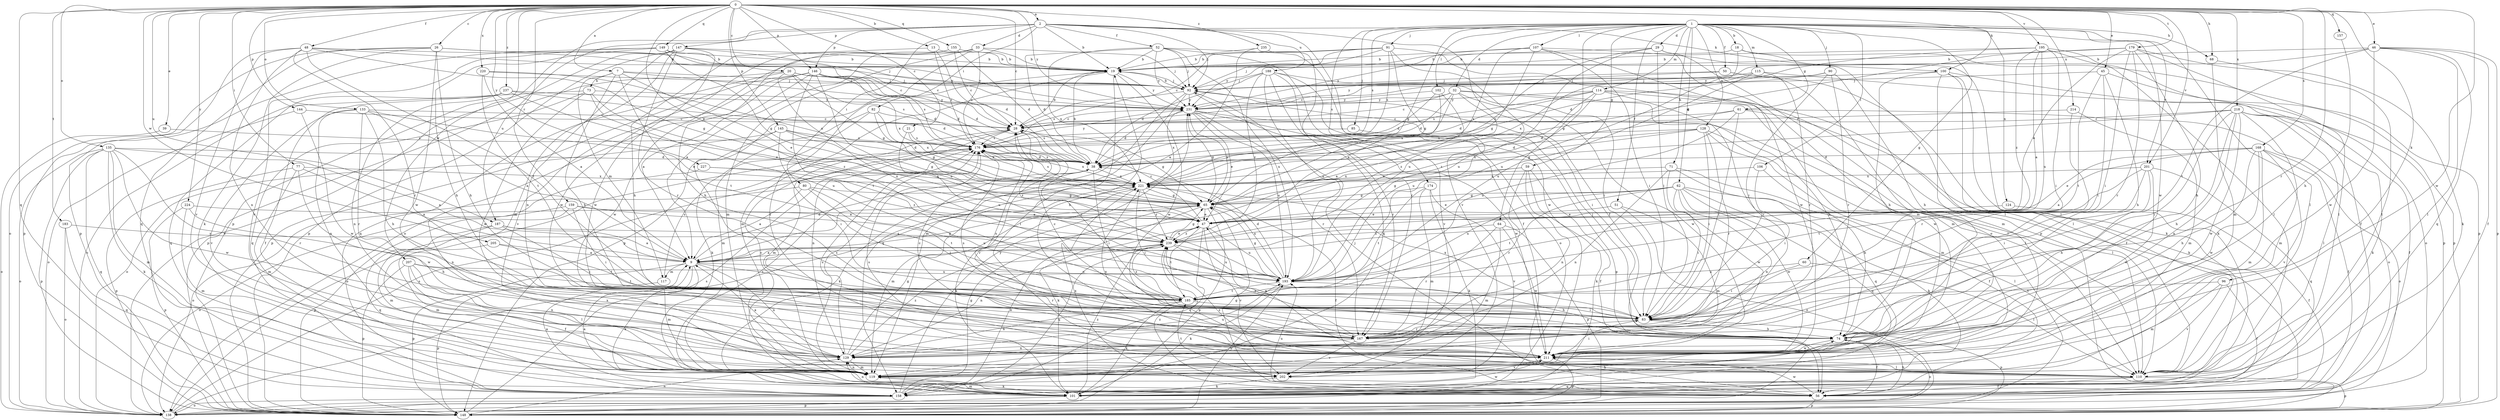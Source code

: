 strict digraph  {
0;
1;
2;
7;
9;
13;
18;
19;
20;
21;
26;
28;
29;
32;
33;
38;
39;
45;
46;
47;
48;
50;
51;
52;
56;
59;
60;
61;
62;
64;
65;
68;
71;
73;
74;
77;
80;
82;
83;
85;
90;
91;
92;
96;
100;
101;
102;
106;
107;
110;
114;
115;
117;
119;
124;
128;
129;
133;
135;
138;
144;
145;
146;
147;
148;
149;
155;
157;
158;
159;
167;
168;
174;
176;
179;
183;
185;
187;
188;
193;
195;
201;
202;
205;
207;
211;
214;
218;
220;
221;
224;
227;
231;
235;
237;
239;
0 -> 2  [label=a];
0 -> 7  [label=a];
0 -> 13  [label=b];
0 -> 20  [label=c];
0 -> 21  [label=c];
0 -> 26  [label=c];
0 -> 28  [label=c];
0 -> 39  [label=e];
0 -> 45  [label=e];
0 -> 46  [label=e];
0 -> 47  [label=e];
0 -> 48  [label=f];
0 -> 68  [label=h];
0 -> 77  [label=i];
0 -> 96  [label=k];
0 -> 100  [label=k];
0 -> 133  [label=o];
0 -> 135  [label=o];
0 -> 144  [label=p];
0 -> 145  [label=p];
0 -> 146  [label=p];
0 -> 149  [label=q];
0 -> 155  [label=q];
0 -> 157  [label=q];
0 -> 158  [label=q];
0 -> 159  [label=r];
0 -> 167  [label=r];
0 -> 168  [label=s];
0 -> 179  [label=t];
0 -> 183  [label=t];
0 -> 187  [label=u];
0 -> 195  [label=v];
0 -> 201  [label=v];
0 -> 205  [label=w];
0 -> 207  [label=w];
0 -> 211  [label=w];
0 -> 214  [label=x];
0 -> 218  [label=x];
0 -> 220  [label=x];
0 -> 224  [label=y];
0 -> 227  [label=y];
0 -> 231  [label=y];
0 -> 235  [label=z];
0 -> 237  [label=z];
1 -> 18  [label=b];
1 -> 29  [label=d];
1 -> 32  [label=d];
1 -> 50  [label=f];
1 -> 51  [label=f];
1 -> 59  [label=g];
1 -> 60  [label=g];
1 -> 61  [label=g];
1 -> 62  [label=g];
1 -> 64  [label=g];
1 -> 65  [label=g];
1 -> 68  [label=h];
1 -> 71  [label=h];
1 -> 85  [label=j];
1 -> 90  [label=j];
1 -> 91  [label=j];
1 -> 102  [label=l];
1 -> 106  [label=l];
1 -> 107  [label=l];
1 -> 110  [label=l];
1 -> 114  [label=m];
1 -> 115  [label=m];
1 -> 124  [label=n];
1 -> 128  [label=n];
1 -> 174  [label=s];
1 -> 176  [label=s];
1 -> 201  [label=v];
1 -> 211  [label=w];
2 -> 19  [label=b];
2 -> 33  [label=d];
2 -> 52  [label=f];
2 -> 56  [label=f];
2 -> 80  [label=i];
2 -> 82  [label=i];
2 -> 92  [label=j];
2 -> 100  [label=k];
2 -> 146  [label=p];
2 -> 147  [label=p];
2 -> 148  [label=p];
2 -> 187  [label=u];
2 -> 188  [label=u];
2 -> 202  [label=v];
7 -> 38  [label=d];
7 -> 47  [label=e];
7 -> 73  [label=h];
7 -> 74  [label=h];
7 -> 92  [label=j];
7 -> 117  [label=m];
7 -> 185  [label=t];
9 -> 38  [label=d];
9 -> 65  [label=g];
9 -> 101  [label=k];
9 -> 117  [label=m];
9 -> 119  [label=m];
9 -> 129  [label=n];
9 -> 148  [label=p];
9 -> 167  [label=r];
9 -> 193  [label=u];
13 -> 19  [label=b];
13 -> 38  [label=d];
13 -> 74  [label=h];
13 -> 176  [label=s];
18 -> 19  [label=b];
18 -> 110  [label=l];
18 -> 148  [label=p];
18 -> 193  [label=u];
19 -> 92  [label=j];
19 -> 110  [label=l];
19 -> 119  [label=m];
19 -> 148  [label=p];
19 -> 211  [label=w];
19 -> 231  [label=y];
20 -> 38  [label=d];
20 -> 65  [label=g];
20 -> 92  [label=j];
20 -> 148  [label=p];
20 -> 158  [label=q];
20 -> 176  [label=s];
20 -> 193  [label=u];
21 -> 176  [label=s];
21 -> 193  [label=u];
21 -> 221  [label=x];
26 -> 19  [label=b];
26 -> 74  [label=h];
26 -> 101  [label=k];
26 -> 138  [label=o];
26 -> 158  [label=q];
26 -> 211  [label=w];
26 -> 231  [label=y];
28 -> 19  [label=b];
28 -> 65  [label=g];
28 -> 119  [label=m];
28 -> 129  [label=n];
28 -> 176  [label=s];
29 -> 19  [label=b];
29 -> 83  [label=i];
29 -> 119  [label=m];
29 -> 138  [label=o];
29 -> 193  [label=u];
29 -> 221  [label=x];
32 -> 9  [label=a];
32 -> 28  [label=c];
32 -> 38  [label=d];
32 -> 74  [label=h];
32 -> 110  [label=l];
32 -> 211  [label=w];
32 -> 221  [label=x];
32 -> 231  [label=y];
33 -> 9  [label=a];
33 -> 19  [label=b];
33 -> 92  [label=j];
33 -> 110  [label=l];
33 -> 119  [label=m];
33 -> 138  [label=o];
33 -> 176  [label=s];
38 -> 19  [label=b];
38 -> 83  [label=i];
38 -> 101  [label=k];
38 -> 167  [label=r];
38 -> 176  [label=s];
38 -> 221  [label=x];
39 -> 138  [label=o];
39 -> 176  [label=s];
45 -> 74  [label=h];
45 -> 83  [label=i];
45 -> 92  [label=j];
45 -> 148  [label=p];
45 -> 185  [label=t];
46 -> 19  [label=b];
46 -> 56  [label=f];
46 -> 110  [label=l];
46 -> 148  [label=p];
46 -> 158  [label=q];
46 -> 185  [label=t];
46 -> 211  [label=w];
46 -> 231  [label=y];
47 -> 28  [label=c];
47 -> 158  [label=q];
47 -> 185  [label=t];
47 -> 193  [label=u];
47 -> 202  [label=v];
47 -> 239  [label=z];
48 -> 19  [label=b];
48 -> 65  [label=g];
48 -> 92  [label=j];
48 -> 129  [label=n];
48 -> 148  [label=p];
48 -> 167  [label=r];
48 -> 185  [label=t];
48 -> 202  [label=v];
50 -> 92  [label=j];
50 -> 101  [label=k];
50 -> 119  [label=m];
50 -> 231  [label=y];
51 -> 47  [label=e];
51 -> 119  [label=m];
51 -> 138  [label=o];
52 -> 19  [label=b];
52 -> 38  [label=d];
52 -> 56  [label=f];
52 -> 92  [label=j];
52 -> 193  [label=u];
52 -> 211  [label=w];
52 -> 221  [label=x];
52 -> 231  [label=y];
56 -> 65  [label=g];
56 -> 74  [label=h];
56 -> 92  [label=j];
56 -> 148  [label=p];
56 -> 176  [label=s];
56 -> 193  [label=u];
56 -> 211  [label=w];
56 -> 221  [label=x];
56 -> 239  [label=z];
59 -> 56  [label=f];
59 -> 65  [label=g];
59 -> 101  [label=k];
59 -> 129  [label=n];
59 -> 167  [label=r];
59 -> 221  [label=x];
60 -> 83  [label=i];
60 -> 110  [label=l];
60 -> 193  [label=u];
61 -> 28  [label=c];
61 -> 38  [label=d];
61 -> 83  [label=i];
61 -> 101  [label=k];
61 -> 138  [label=o];
61 -> 193  [label=u];
62 -> 47  [label=e];
62 -> 65  [label=g];
62 -> 83  [label=i];
62 -> 101  [label=k];
62 -> 110  [label=l];
62 -> 129  [label=n];
62 -> 158  [label=q];
62 -> 185  [label=t];
62 -> 193  [label=u];
62 -> 211  [label=w];
64 -> 119  [label=m];
64 -> 148  [label=p];
64 -> 167  [label=r];
64 -> 211  [label=w];
64 -> 239  [label=z];
65 -> 47  [label=e];
65 -> 56  [label=f];
65 -> 101  [label=k];
65 -> 148  [label=p];
65 -> 231  [label=y];
68 -> 110  [label=l];
68 -> 119  [label=m];
71 -> 56  [label=f];
71 -> 129  [label=n];
71 -> 158  [label=q];
71 -> 211  [label=w];
71 -> 221  [label=x];
73 -> 138  [label=o];
73 -> 158  [label=q];
73 -> 193  [label=u];
73 -> 211  [label=w];
73 -> 231  [label=y];
73 -> 239  [label=z];
74 -> 19  [label=b];
74 -> 56  [label=f];
74 -> 92  [label=j];
74 -> 138  [label=o];
74 -> 211  [label=w];
77 -> 9  [label=a];
77 -> 119  [label=m];
77 -> 148  [label=p];
77 -> 211  [label=w];
77 -> 221  [label=x];
80 -> 9  [label=a];
80 -> 65  [label=g];
80 -> 83  [label=i];
80 -> 138  [label=o];
80 -> 185  [label=t];
82 -> 28  [label=c];
82 -> 65  [label=g];
82 -> 101  [label=k];
82 -> 119  [label=m];
82 -> 221  [label=x];
83 -> 28  [label=c];
83 -> 74  [label=h];
83 -> 148  [label=p];
83 -> 167  [label=r];
83 -> 176  [label=s];
83 -> 221  [label=x];
85 -> 148  [label=p];
85 -> 176  [label=s];
90 -> 28  [label=c];
90 -> 74  [label=h];
90 -> 83  [label=i];
90 -> 92  [label=j];
90 -> 167  [label=r];
91 -> 19  [label=b];
91 -> 28  [label=c];
91 -> 65  [label=g];
91 -> 92  [label=j];
91 -> 148  [label=p];
91 -> 176  [label=s];
91 -> 193  [label=u];
91 -> 231  [label=y];
92 -> 19  [label=b];
92 -> 83  [label=i];
92 -> 119  [label=m];
92 -> 158  [label=q];
92 -> 167  [label=r];
92 -> 176  [label=s];
92 -> 231  [label=y];
96 -> 56  [label=f];
96 -> 119  [label=m];
96 -> 185  [label=t];
96 -> 202  [label=v];
100 -> 74  [label=h];
100 -> 92  [label=j];
100 -> 101  [label=k];
100 -> 110  [label=l];
100 -> 119  [label=m];
100 -> 138  [label=o];
101 -> 9  [label=a];
101 -> 119  [label=m];
101 -> 129  [label=n];
101 -> 148  [label=p];
101 -> 239  [label=z];
102 -> 38  [label=d];
102 -> 47  [label=e];
102 -> 231  [label=y];
102 -> 239  [label=z];
106 -> 74  [label=h];
106 -> 83  [label=i];
106 -> 221  [label=x];
107 -> 19  [label=b];
107 -> 65  [label=g];
107 -> 83  [label=i];
107 -> 110  [label=l];
107 -> 211  [label=w];
107 -> 221  [label=x];
107 -> 231  [label=y];
110 -> 56  [label=f];
110 -> 148  [label=p];
110 -> 158  [label=q];
110 -> 176  [label=s];
110 -> 239  [label=z];
114 -> 38  [label=d];
114 -> 56  [label=f];
114 -> 167  [label=r];
114 -> 176  [label=s];
114 -> 193  [label=u];
114 -> 211  [label=w];
114 -> 231  [label=y];
114 -> 239  [label=z];
115 -> 92  [label=j];
115 -> 148  [label=p];
115 -> 167  [label=r];
115 -> 193  [label=u];
115 -> 221  [label=x];
117 -> 148  [label=p];
117 -> 176  [label=s];
119 -> 28  [label=c];
119 -> 101  [label=k];
119 -> 129  [label=n];
119 -> 176  [label=s];
124 -> 47  [label=e];
124 -> 56  [label=f];
128 -> 38  [label=d];
128 -> 83  [label=i];
128 -> 110  [label=l];
128 -> 119  [label=m];
128 -> 167  [label=r];
128 -> 176  [label=s];
128 -> 221  [label=x];
129 -> 9  [label=a];
129 -> 65  [label=g];
129 -> 119  [label=m];
129 -> 176  [label=s];
129 -> 193  [label=u];
129 -> 239  [label=z];
133 -> 9  [label=a];
133 -> 28  [label=c];
133 -> 47  [label=e];
133 -> 74  [label=h];
133 -> 129  [label=n];
133 -> 167  [label=r];
133 -> 202  [label=v];
135 -> 9  [label=a];
135 -> 38  [label=d];
135 -> 101  [label=k];
135 -> 119  [label=m];
135 -> 138  [label=o];
135 -> 148  [label=p];
135 -> 158  [label=q];
135 -> 167  [label=r];
135 -> 211  [label=w];
138 -> 176  [label=s];
138 -> 221  [label=x];
144 -> 28  [label=c];
144 -> 138  [label=o];
144 -> 211  [label=w];
145 -> 38  [label=d];
145 -> 65  [label=g];
145 -> 83  [label=i];
145 -> 138  [label=o];
145 -> 167  [label=r];
145 -> 176  [label=s];
146 -> 9  [label=a];
146 -> 38  [label=d];
146 -> 92  [label=j];
146 -> 148  [label=p];
146 -> 176  [label=s];
146 -> 185  [label=t];
146 -> 193  [label=u];
146 -> 202  [label=v];
146 -> 211  [label=w];
146 -> 221  [label=x];
147 -> 19  [label=b];
147 -> 28  [label=c];
147 -> 119  [label=m];
147 -> 129  [label=n];
147 -> 138  [label=o];
147 -> 148  [label=p];
147 -> 167  [label=r];
147 -> 211  [label=w];
148 -> 129  [label=n];
148 -> 176  [label=s];
148 -> 193  [label=u];
149 -> 19  [label=b];
149 -> 28  [label=c];
149 -> 65  [label=g];
149 -> 74  [label=h];
149 -> 148  [label=p];
149 -> 202  [label=v];
149 -> 231  [label=y];
155 -> 19  [label=b];
155 -> 28  [label=c];
155 -> 38  [label=d];
155 -> 74  [label=h];
155 -> 211  [label=w];
157 -> 74  [label=h];
158 -> 9  [label=a];
158 -> 47  [label=e];
158 -> 65  [label=g];
158 -> 74  [label=h];
158 -> 138  [label=o];
158 -> 211  [label=w];
158 -> 231  [label=y];
159 -> 47  [label=e];
159 -> 83  [label=i];
159 -> 138  [label=o];
159 -> 148  [label=p];
159 -> 193  [label=u];
167 -> 129  [label=n];
167 -> 176  [label=s];
167 -> 202  [label=v];
167 -> 239  [label=z];
168 -> 9  [label=a];
168 -> 38  [label=d];
168 -> 47  [label=e];
168 -> 56  [label=f];
168 -> 74  [label=h];
168 -> 119  [label=m];
168 -> 138  [label=o];
168 -> 202  [label=v];
168 -> 211  [label=w];
174 -> 65  [label=g];
174 -> 101  [label=k];
174 -> 119  [label=m];
174 -> 185  [label=t];
174 -> 202  [label=v];
176 -> 38  [label=d];
176 -> 138  [label=o];
176 -> 221  [label=x];
176 -> 231  [label=y];
176 -> 239  [label=z];
179 -> 19  [label=b];
179 -> 38  [label=d];
179 -> 47  [label=e];
179 -> 74  [label=h];
179 -> 83  [label=i];
179 -> 101  [label=k];
179 -> 110  [label=l];
179 -> 167  [label=r];
183 -> 138  [label=o];
183 -> 158  [label=q];
183 -> 239  [label=z];
185 -> 28  [label=c];
185 -> 83  [label=i];
185 -> 101  [label=k];
185 -> 129  [label=n];
185 -> 239  [label=z];
187 -> 9  [label=a];
187 -> 83  [label=i];
187 -> 119  [label=m];
187 -> 158  [label=q];
187 -> 239  [label=z];
188 -> 38  [label=d];
188 -> 83  [label=i];
188 -> 92  [label=j];
188 -> 138  [label=o];
188 -> 158  [label=q];
188 -> 193  [label=u];
188 -> 202  [label=v];
188 -> 239  [label=z];
193 -> 38  [label=d];
193 -> 65  [label=g];
193 -> 74  [label=h];
193 -> 101  [label=k];
193 -> 185  [label=t];
193 -> 221  [label=x];
195 -> 9  [label=a];
195 -> 19  [label=b];
195 -> 38  [label=d];
195 -> 56  [label=f];
195 -> 83  [label=i];
195 -> 110  [label=l];
195 -> 193  [label=u];
195 -> 239  [label=z];
201 -> 74  [label=h];
201 -> 83  [label=i];
201 -> 158  [label=q];
201 -> 185  [label=t];
201 -> 211  [label=w];
201 -> 221  [label=x];
202 -> 101  [label=k];
202 -> 185  [label=t];
205 -> 9  [label=a];
205 -> 119  [label=m];
205 -> 185  [label=t];
207 -> 56  [label=f];
207 -> 110  [label=l];
207 -> 129  [label=n];
207 -> 148  [label=p];
207 -> 185  [label=t];
207 -> 193  [label=u];
211 -> 28  [label=c];
211 -> 47  [label=e];
211 -> 83  [label=i];
211 -> 110  [label=l];
211 -> 148  [label=p];
211 -> 202  [label=v];
211 -> 221  [label=x];
214 -> 28  [label=c];
214 -> 119  [label=m];
214 -> 167  [label=r];
218 -> 28  [label=c];
218 -> 56  [label=f];
218 -> 65  [label=g];
218 -> 74  [label=h];
218 -> 83  [label=i];
218 -> 101  [label=k];
218 -> 110  [label=l];
218 -> 119  [label=m];
218 -> 129  [label=n];
218 -> 211  [label=w];
220 -> 9  [label=a];
220 -> 92  [label=j];
220 -> 185  [label=t];
220 -> 221  [label=x];
221 -> 65  [label=g];
221 -> 83  [label=i];
221 -> 101  [label=k];
221 -> 119  [label=m];
221 -> 176  [label=s];
221 -> 239  [label=z];
224 -> 47  [label=e];
224 -> 74  [label=h];
224 -> 119  [label=m];
224 -> 148  [label=p];
227 -> 129  [label=n];
227 -> 221  [label=x];
227 -> 239  [label=z];
231 -> 28  [label=c];
231 -> 38  [label=d];
231 -> 47  [label=e];
231 -> 65  [label=g];
231 -> 110  [label=l];
231 -> 167  [label=r];
231 -> 193  [label=u];
231 -> 211  [label=w];
231 -> 221  [label=x];
235 -> 9  [label=a];
235 -> 19  [label=b];
235 -> 167  [label=r];
237 -> 38  [label=d];
237 -> 47  [label=e];
237 -> 56  [label=f];
237 -> 129  [label=n];
237 -> 158  [label=q];
237 -> 231  [label=y];
239 -> 9  [label=a];
239 -> 47  [label=e];
239 -> 65  [label=g];
239 -> 83  [label=i];
239 -> 129  [label=n];
239 -> 158  [label=q];
239 -> 193  [label=u];
}
